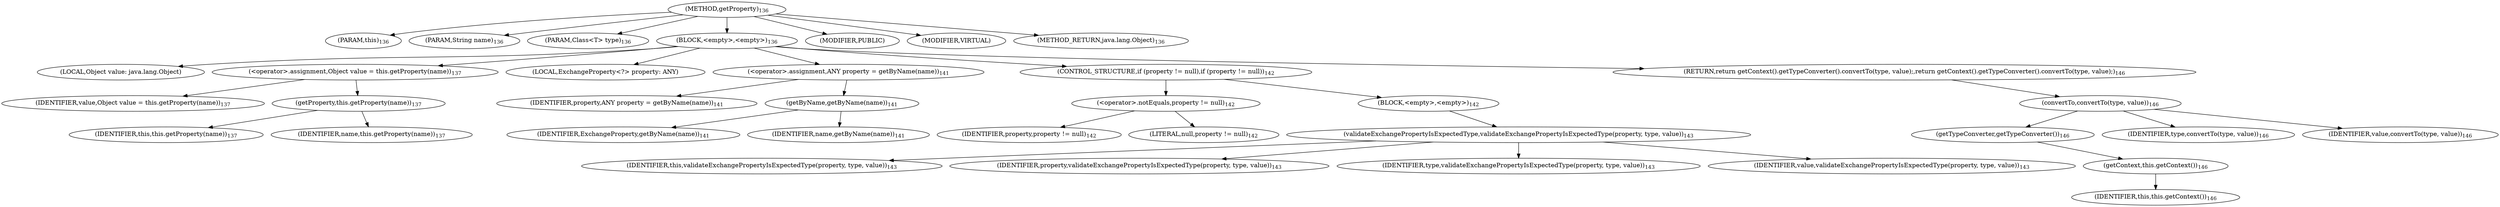 digraph "getProperty" {  
"401" [label = <(METHOD,getProperty)<SUB>136</SUB>> ]
"30" [label = <(PARAM,this)<SUB>136</SUB>> ]
"402" [label = <(PARAM,String name)<SUB>136</SUB>> ]
"403" [label = <(PARAM,Class&lt;T&gt; type)<SUB>136</SUB>> ]
"404" [label = <(BLOCK,&lt;empty&gt;,&lt;empty&gt;)<SUB>136</SUB>> ]
"405" [label = <(LOCAL,Object value: java.lang.Object)> ]
"406" [label = <(&lt;operator&gt;.assignment,Object value = this.getProperty(name))<SUB>137</SUB>> ]
"407" [label = <(IDENTIFIER,value,Object value = this.getProperty(name))<SUB>137</SUB>> ]
"408" [label = <(getProperty,this.getProperty(name))<SUB>137</SUB>> ]
"29" [label = <(IDENTIFIER,this,this.getProperty(name))<SUB>137</SUB>> ]
"409" [label = <(IDENTIFIER,name,this.getProperty(name))<SUB>137</SUB>> ]
"410" [label = <(LOCAL,ExchangeProperty&lt;?&gt; property: ANY)> ]
"411" [label = <(&lt;operator&gt;.assignment,ANY property = getByName(name))<SUB>141</SUB>> ]
"412" [label = <(IDENTIFIER,property,ANY property = getByName(name))<SUB>141</SUB>> ]
"413" [label = <(getByName,getByName(name))<SUB>141</SUB>> ]
"414" [label = <(IDENTIFIER,ExchangeProperty,getByName(name))<SUB>141</SUB>> ]
"415" [label = <(IDENTIFIER,name,getByName(name))<SUB>141</SUB>> ]
"416" [label = <(CONTROL_STRUCTURE,if (property != null),if (property != null))<SUB>142</SUB>> ]
"417" [label = <(&lt;operator&gt;.notEquals,property != null)<SUB>142</SUB>> ]
"418" [label = <(IDENTIFIER,property,property != null)<SUB>142</SUB>> ]
"419" [label = <(LITERAL,null,property != null)<SUB>142</SUB>> ]
"420" [label = <(BLOCK,&lt;empty&gt;,&lt;empty&gt;)<SUB>142</SUB>> ]
"421" [label = <(validateExchangePropertyIsExpectedType,validateExchangePropertyIsExpectedType(property, type, value))<SUB>143</SUB>> ]
"31" [label = <(IDENTIFIER,this,validateExchangePropertyIsExpectedType(property, type, value))<SUB>143</SUB>> ]
"422" [label = <(IDENTIFIER,property,validateExchangePropertyIsExpectedType(property, type, value))<SUB>143</SUB>> ]
"423" [label = <(IDENTIFIER,type,validateExchangePropertyIsExpectedType(property, type, value))<SUB>143</SUB>> ]
"424" [label = <(IDENTIFIER,value,validateExchangePropertyIsExpectedType(property, type, value))<SUB>143</SUB>> ]
"425" [label = <(RETURN,return getContext().getTypeConverter().convertTo(type, value);,return getContext().getTypeConverter().convertTo(type, value);)<SUB>146</SUB>> ]
"426" [label = <(convertTo,convertTo(type, value))<SUB>146</SUB>> ]
"427" [label = <(getTypeConverter,getTypeConverter())<SUB>146</SUB>> ]
"428" [label = <(getContext,this.getContext())<SUB>146</SUB>> ]
"32" [label = <(IDENTIFIER,this,this.getContext())<SUB>146</SUB>> ]
"429" [label = <(IDENTIFIER,type,convertTo(type, value))<SUB>146</SUB>> ]
"430" [label = <(IDENTIFIER,value,convertTo(type, value))<SUB>146</SUB>> ]
"431" [label = <(MODIFIER,PUBLIC)> ]
"432" [label = <(MODIFIER,VIRTUAL)> ]
"433" [label = <(METHOD_RETURN,java.lang.Object)<SUB>136</SUB>> ]
  "401" -> "30" 
  "401" -> "402" 
  "401" -> "403" 
  "401" -> "404" 
  "401" -> "431" 
  "401" -> "432" 
  "401" -> "433" 
  "404" -> "405" 
  "404" -> "406" 
  "404" -> "410" 
  "404" -> "411" 
  "404" -> "416" 
  "404" -> "425" 
  "406" -> "407" 
  "406" -> "408" 
  "408" -> "29" 
  "408" -> "409" 
  "411" -> "412" 
  "411" -> "413" 
  "413" -> "414" 
  "413" -> "415" 
  "416" -> "417" 
  "416" -> "420" 
  "417" -> "418" 
  "417" -> "419" 
  "420" -> "421" 
  "421" -> "31" 
  "421" -> "422" 
  "421" -> "423" 
  "421" -> "424" 
  "425" -> "426" 
  "426" -> "427" 
  "426" -> "429" 
  "426" -> "430" 
  "427" -> "428" 
  "428" -> "32" 
}
